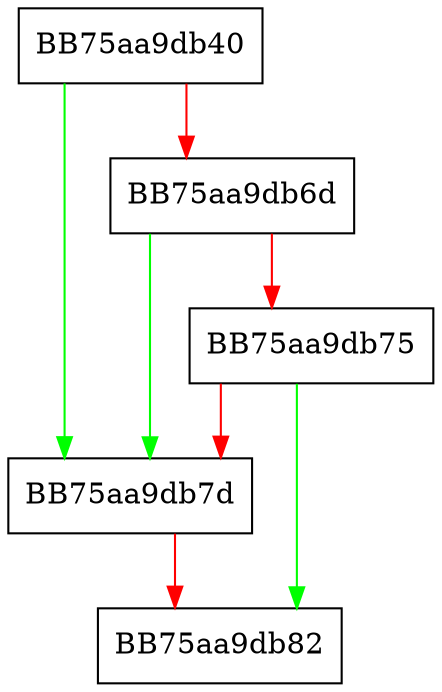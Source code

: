 digraph RpfAPI_AnomalyTableLookup {
  node [shape="box"];
  graph [splines=ortho];
  BB75aa9db40 -> BB75aa9db7d [color="green"];
  BB75aa9db40 -> BB75aa9db6d [color="red"];
  BB75aa9db6d -> BB75aa9db7d [color="green"];
  BB75aa9db6d -> BB75aa9db75 [color="red"];
  BB75aa9db75 -> BB75aa9db82 [color="green"];
  BB75aa9db75 -> BB75aa9db7d [color="red"];
  BB75aa9db7d -> BB75aa9db82 [color="red"];
}